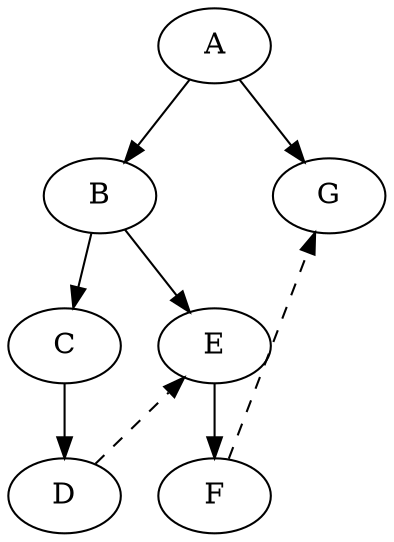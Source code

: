 digraph {
    splines=false;

    A [group=g1];
    {rank=same; B [group=g2]; G [group=g4]}
    {rank=same; C [group=g3]; E [group=g1]}
    {rank=same; D [group=g3]; F [group=g1]}

    A -> {B; G};
    B -> {C; E};
    C -> D;
    E -> F;
    D -> E [style=dashed]
    F -> G [style=dashed]

    A -> E [style=invis]
}
